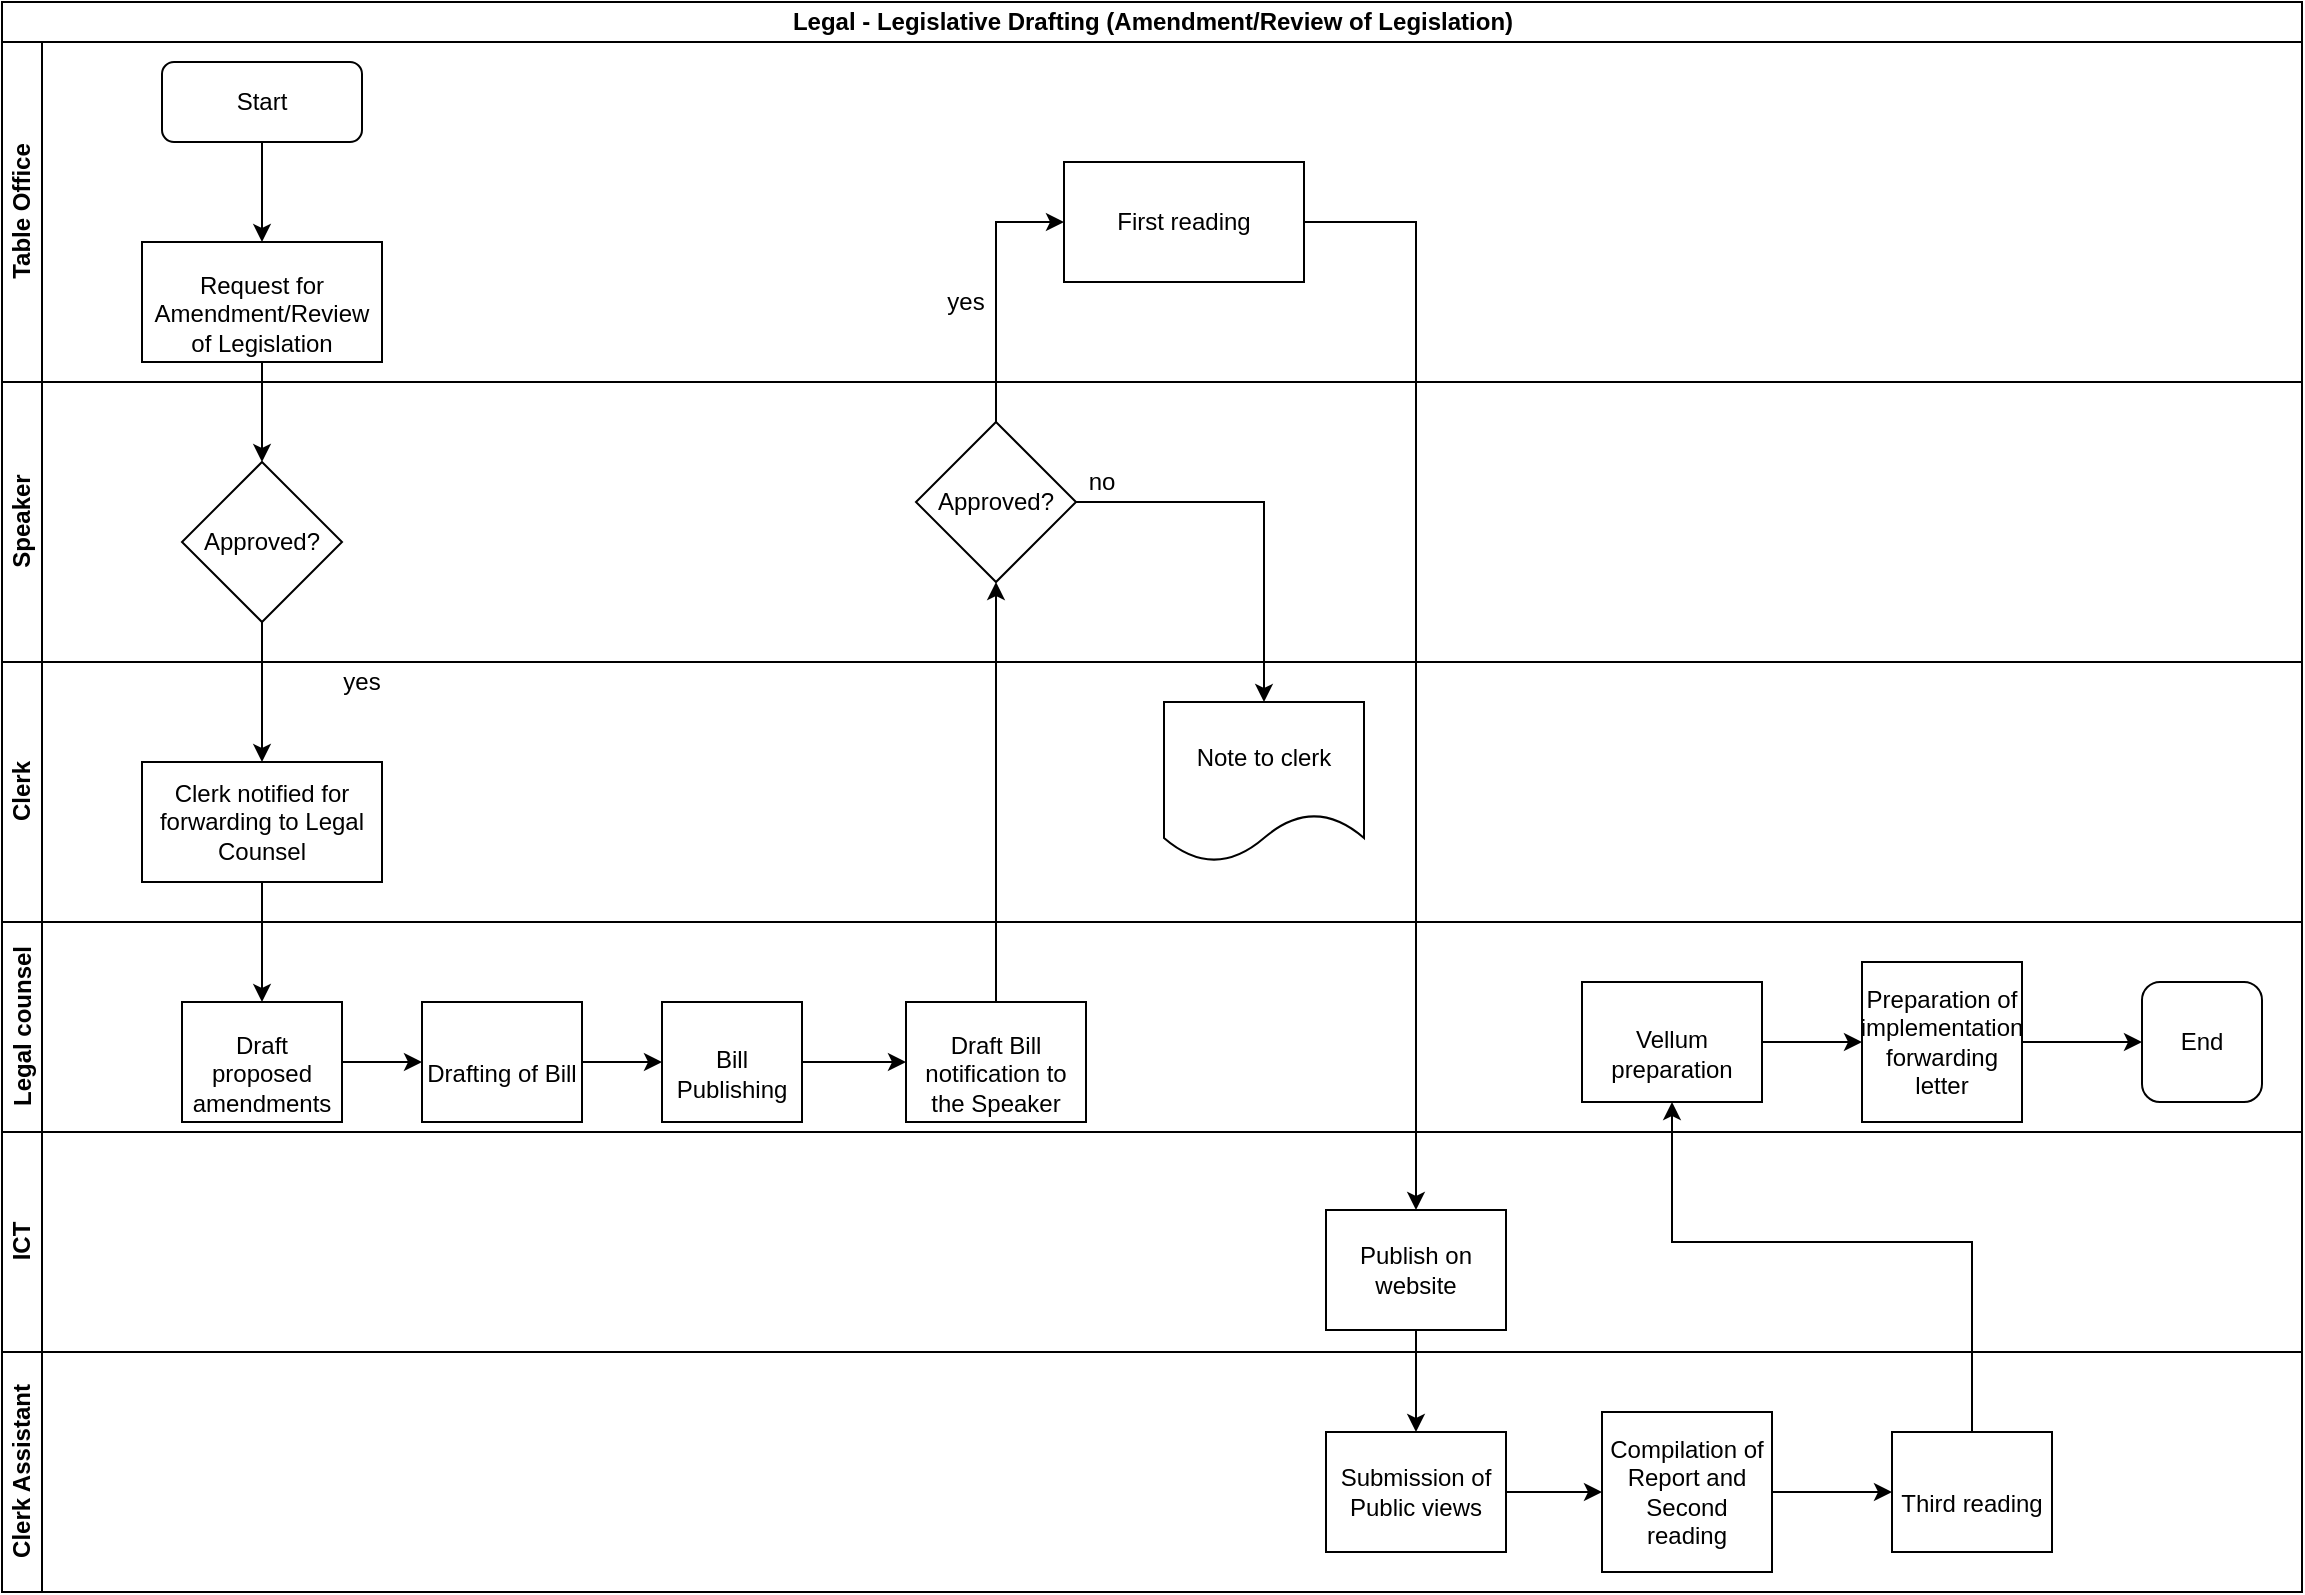 <mxfile version="13.7.7" type="github">
  <diagram id="rBpneA7ACaGHGkdKhGfu" name="Page-1">
    <mxGraphModel dx="910" dy="487" grid="1" gridSize="10" guides="1" tooltips="1" connect="1" arrows="1" fold="1" page="1" pageScale="1" pageWidth="1169" pageHeight="827" math="0" shadow="0">
      <root>
        <mxCell id="0" />
        <mxCell id="1" parent="0" />
        <mxCell id="KdFxd-YrfLyibWVKEqrB-1" value="Legal - Legislative Drafting (Amendment/Review of Legislation)" style="swimlane;html=1;childLayout=stackLayout;resizeParent=1;resizeParentMax=0;horizontal=1;startSize=20;horizontalStack=0;" parent="1" vertex="1">
          <mxGeometry x="30" y="20" width="1150" height="795" as="geometry" />
        </mxCell>
        <mxCell id="KdFxd-YrfLyibWVKEqrB-2" value="Table Office" style="swimlane;html=1;startSize=20;horizontal=0;" parent="KdFxd-YrfLyibWVKEqrB-1" vertex="1">
          <mxGeometry y="20" width="1150" height="170" as="geometry" />
        </mxCell>
        <mxCell id="KdFxd-YrfLyibWVKEqrB-8" value="Start" style="rounded=1;whiteSpace=wrap;html=1;" parent="KdFxd-YrfLyibWVKEqrB-2" vertex="1">
          <mxGeometry x="80" y="10" width="100" height="40" as="geometry" />
        </mxCell>
        <mxCell id="PsoJBXkq9CGgPRUY1Pmr-3" value="First reading" style="whiteSpace=wrap;html=1;rounded=0;" vertex="1" parent="KdFxd-YrfLyibWVKEqrB-2">
          <mxGeometry x="531" y="60" width="120" height="60" as="geometry" />
        </mxCell>
        <mxCell id="KdFxd-YrfLyibWVKEqrB-11" value="" style="edgeStyle=orthogonalEdgeStyle;rounded=0;orthogonalLoop=1;jettySize=auto;html=1;entryX=0.5;entryY=0;entryDx=0;entryDy=0;" parent="KdFxd-YrfLyibWVKEqrB-2" source="KdFxd-YrfLyibWVKEqrB-8" target="KdFxd-YrfLyibWVKEqrB-9" edge="1">
          <mxGeometry relative="1" as="geometry">
            <mxPoint x="150" y="120" as="targetPoint" />
          </mxGeometry>
        </mxCell>
        <mxCell id="KdFxd-YrfLyibWVKEqrB-9" value="&lt;p class=&quot;western&quot; style=&quot;margin-bottom: 0in&quot; lang=&quot;en-GB&quot;&gt;&lt;br/&gt;Request for Amendment/Review of Legislation&lt;/p&gt;&lt;br/&gt;" style="rounded=0;whiteSpace=wrap;html=1;" parent="KdFxd-YrfLyibWVKEqrB-2" vertex="1">
          <mxGeometry x="70" y="100" width="120" height="60" as="geometry" />
        </mxCell>
        <mxCell id="PsoJBXkq9CGgPRUY1Pmr-5" value="yes" style="text;html=1;strokeColor=none;fillColor=none;align=center;verticalAlign=middle;whiteSpace=wrap;rounded=0;" vertex="1" parent="KdFxd-YrfLyibWVKEqrB-2">
          <mxGeometry x="462" y="120" width="40" height="20" as="geometry" />
        </mxCell>
        <mxCell id="KdFxd-YrfLyibWVKEqrB-3" value="Speaker" style="swimlane;html=1;startSize=20;horizontal=0;" parent="KdFxd-YrfLyibWVKEqrB-1" vertex="1">
          <mxGeometry y="190" width="1150" height="140" as="geometry" />
        </mxCell>
        <mxCell id="PsoJBXkq9CGgPRUY1Pmr-15" value="no" style="text;html=1;strokeColor=none;fillColor=none;align=center;verticalAlign=middle;whiteSpace=wrap;rounded=0;" vertex="1" parent="KdFxd-YrfLyibWVKEqrB-3">
          <mxGeometry x="530" y="40" width="40" height="20" as="geometry" />
        </mxCell>
        <mxCell id="PsoJBXkq9CGgPRUY1Pmr-1" value="Approved?" style="rhombus;whiteSpace=wrap;html=1;rounded=0;" vertex="1" parent="KdFxd-YrfLyibWVKEqrB-3">
          <mxGeometry x="457" y="20" width="80" height="80" as="geometry" />
        </mxCell>
        <mxCell id="KdFxd-YrfLyibWVKEqrB-12" value="Approved?" style="rhombus;whiteSpace=wrap;html=1;rounded=0;" parent="KdFxd-YrfLyibWVKEqrB-3" vertex="1">
          <mxGeometry x="90" y="40" width="80" height="80" as="geometry" />
        </mxCell>
        <mxCell id="KdFxd-YrfLyibWVKEqrB-4" value="Clerk" style="swimlane;html=1;startSize=20;horizontal=0;" parent="KdFxd-YrfLyibWVKEqrB-1" vertex="1">
          <mxGeometry y="330" width="1150" height="130" as="geometry" />
        </mxCell>
        <mxCell id="PsoJBXkq9CGgPRUY1Pmr-14" value="yes" style="text;html=1;strokeColor=none;fillColor=none;align=center;verticalAlign=middle;whiteSpace=wrap;rounded=0;" vertex="1" parent="KdFxd-YrfLyibWVKEqrB-4">
          <mxGeometry x="160" width="40" height="20" as="geometry" />
        </mxCell>
        <mxCell id="PsoJBXkq9CGgPRUY1Pmr-6" value="Note to clerk" style="shape=document;whiteSpace=wrap;html=1;boundedLbl=1;rounded=0;" vertex="1" parent="KdFxd-YrfLyibWVKEqrB-4">
          <mxGeometry x="581" y="20" width="100" height="80" as="geometry" />
        </mxCell>
        <mxCell id="KdFxd-YrfLyibWVKEqrB-14" value="Clerk notified for forwarding to Legal Counsel" style="whiteSpace=wrap;html=1;rounded=0;" parent="KdFxd-YrfLyibWVKEqrB-4" vertex="1">
          <mxGeometry x="70" y="50" width="120" height="60" as="geometry" />
        </mxCell>
        <mxCell id="KdFxd-YrfLyibWVKEqrB-5" value="Legal counsel" style="swimlane;html=1;startSize=20;horizontal=0;" parent="KdFxd-YrfLyibWVKEqrB-1" vertex="1">
          <mxGeometry y="460" width="1150" height="105" as="geometry" />
        </mxCell>
        <mxCell id="PsoJBXkq9CGgPRUY1Pmr-24" value="End" style="rounded=1;whiteSpace=wrap;html=1;" vertex="1" parent="KdFxd-YrfLyibWVKEqrB-5">
          <mxGeometry x="1070" y="30" width="60" height="60" as="geometry" />
        </mxCell>
        <mxCell id="PsoJBXkq9CGgPRUY1Pmr-18" value="&lt;br/&gt;&lt;p style=&quot;margin-bottom: 0in&quot;&gt;Vellum preparation&lt;/p&gt;&lt;br/&gt;" style="whiteSpace=wrap;html=1;rounded=0;" vertex="1" parent="KdFxd-YrfLyibWVKEqrB-5">
          <mxGeometry x="790" y="30" width="90" height="60" as="geometry" />
        </mxCell>
        <mxCell id="KdFxd-YrfLyibWVKEqrB-22" value="&lt;p class=&quot;western&quot; style=&quot;margin-bottom: 0in&quot; lang=&quot;en-GB&quot;&gt;Draft Bill notification to the Speaker&lt;/p&gt;" style="whiteSpace=wrap;html=1;rounded=0;" parent="KdFxd-YrfLyibWVKEqrB-5" vertex="1">
          <mxGeometry x="452" y="40" width="90" height="60" as="geometry" />
        </mxCell>
        <mxCell id="KdFxd-YrfLyibWVKEqrB-16" value="&lt;p class=&quot;western&quot; style=&quot;margin-bottom: 0in&quot; lang=&quot;en-GB&quot;&gt;&lt;br/&gt;Draft proposed amendments&lt;/p&gt;&lt;br/&gt;" style="whiteSpace=wrap;html=1;rounded=0;" parent="KdFxd-YrfLyibWVKEqrB-5" vertex="1">
          <mxGeometry x="90" y="40" width="80" height="60" as="geometry" />
        </mxCell>
        <mxCell id="KdFxd-YrfLyibWVKEqrB-23" value="" style="edgeStyle=orthogonalEdgeStyle;rounded=0;orthogonalLoop=1;jettySize=auto;html=1;" parent="KdFxd-YrfLyibWVKEqrB-5" source="KdFxd-YrfLyibWVKEqrB-20" target="KdFxd-YrfLyibWVKEqrB-22" edge="1">
          <mxGeometry relative="1" as="geometry" />
        </mxCell>
        <mxCell id="KdFxd-YrfLyibWVKEqrB-20" value="&lt;p class=&quot;western&quot; style=&quot;margin-bottom: 0in&quot; lang=&quot;en-GB&quot;&gt;Bill Publishing&lt;/p&gt;" style="whiteSpace=wrap;html=1;rounded=0;" parent="KdFxd-YrfLyibWVKEqrB-5" vertex="1">
          <mxGeometry x="330" y="40" width="70" height="60" as="geometry" />
        </mxCell>
        <mxCell id="KdFxd-YrfLyibWVKEqrB-6" value="ICT" style="swimlane;html=1;startSize=20;horizontal=0;" parent="KdFxd-YrfLyibWVKEqrB-1" vertex="1">
          <mxGeometry y="565" width="1150" height="110" as="geometry" />
        </mxCell>
        <mxCell id="PsoJBXkq9CGgPRUY1Pmr-8" value="Publish on website" style="whiteSpace=wrap;html=1;rounded=0;" vertex="1" parent="KdFxd-YrfLyibWVKEqrB-6">
          <mxGeometry x="662" y="39" width="90" height="60" as="geometry" />
        </mxCell>
        <mxCell id="KdFxd-YrfLyibWVKEqrB-7" value="Clerk Assistant" style="swimlane;html=1;startSize=20;horizontal=0;" parent="KdFxd-YrfLyibWVKEqrB-1" vertex="1">
          <mxGeometry y="675" width="1150" height="120" as="geometry" />
        </mxCell>
        <mxCell id="PsoJBXkq9CGgPRUY1Pmr-16" value="&lt;br/&gt;&lt;p style=&quot;margin-bottom: 0in&quot;&gt;Third reading&lt;/p&gt;&lt;br/&gt;" style="whiteSpace=wrap;html=1;rounded=0;" vertex="1" parent="KdFxd-YrfLyibWVKEqrB-7">
          <mxGeometry x="945" y="40" width="80" height="60" as="geometry" />
        </mxCell>
        <mxCell id="PsoJBXkq9CGgPRUY1Pmr-12" value="Compilation of Report and Second reading" style="whiteSpace=wrap;html=1;rounded=0;" vertex="1" parent="KdFxd-YrfLyibWVKEqrB-7">
          <mxGeometry x="800" y="30" width="85" height="80" as="geometry" />
        </mxCell>
        <mxCell id="PsoJBXkq9CGgPRUY1Pmr-10" value="Submission of Public views" style="whiteSpace=wrap;html=1;rounded=0;" vertex="1" parent="KdFxd-YrfLyibWVKEqrB-7">
          <mxGeometry x="662" y="40" width="90" height="60" as="geometry" />
        </mxCell>
        <mxCell id="PsoJBXkq9CGgPRUY1Pmr-13" value="" style="edgeStyle=orthogonalEdgeStyle;rounded=0;orthogonalLoop=1;jettySize=auto;html=1;" edge="1" parent="KdFxd-YrfLyibWVKEqrB-7" source="PsoJBXkq9CGgPRUY1Pmr-10" target="PsoJBXkq9CGgPRUY1Pmr-12">
          <mxGeometry relative="1" as="geometry" />
        </mxCell>
        <mxCell id="PsoJBXkq9CGgPRUY1Pmr-17" value="" style="edgeStyle=orthogonalEdgeStyle;rounded=0;orthogonalLoop=1;jettySize=auto;html=1;" edge="1" parent="KdFxd-YrfLyibWVKEqrB-7" source="PsoJBXkq9CGgPRUY1Pmr-12" target="PsoJBXkq9CGgPRUY1Pmr-16">
          <mxGeometry relative="1" as="geometry" />
        </mxCell>
        <mxCell id="KdFxd-YrfLyibWVKEqrB-13" value="" style="edgeStyle=orthogonalEdgeStyle;rounded=0;orthogonalLoop=1;jettySize=auto;html=1;" parent="KdFxd-YrfLyibWVKEqrB-1" source="KdFxd-YrfLyibWVKEqrB-9" target="KdFxd-YrfLyibWVKEqrB-12" edge="1">
          <mxGeometry relative="1" as="geometry" />
        </mxCell>
        <mxCell id="KdFxd-YrfLyibWVKEqrB-15" value="" style="edgeStyle=orthogonalEdgeStyle;rounded=0;orthogonalLoop=1;jettySize=auto;html=1;" parent="KdFxd-YrfLyibWVKEqrB-1" source="KdFxd-YrfLyibWVKEqrB-12" target="KdFxd-YrfLyibWVKEqrB-14" edge="1">
          <mxGeometry relative="1" as="geometry" />
        </mxCell>
        <mxCell id="KdFxd-YrfLyibWVKEqrB-17" value="" style="edgeStyle=orthogonalEdgeStyle;rounded=0;orthogonalLoop=1;jettySize=auto;html=1;" parent="KdFxd-YrfLyibWVKEqrB-1" source="KdFxd-YrfLyibWVKEqrB-14" target="KdFxd-YrfLyibWVKEqrB-16" edge="1">
          <mxGeometry relative="1" as="geometry" />
        </mxCell>
        <mxCell id="PsoJBXkq9CGgPRUY1Pmr-2" value="" style="edgeStyle=orthogonalEdgeStyle;rounded=0;orthogonalLoop=1;jettySize=auto;html=1;exitX=0.5;exitY=0;exitDx=0;exitDy=0;" edge="1" parent="KdFxd-YrfLyibWVKEqrB-1" source="KdFxd-YrfLyibWVKEqrB-22" target="PsoJBXkq9CGgPRUY1Pmr-1">
          <mxGeometry relative="1" as="geometry">
            <mxPoint x="452" y="530" as="sourcePoint" />
          </mxGeometry>
        </mxCell>
        <mxCell id="PsoJBXkq9CGgPRUY1Pmr-4" value="" style="edgeStyle=orthogonalEdgeStyle;rounded=0;orthogonalLoop=1;jettySize=auto;html=1;exitX=0.5;exitY=0;exitDx=0;exitDy=0;" edge="1" parent="KdFxd-YrfLyibWVKEqrB-1" source="PsoJBXkq9CGgPRUY1Pmr-1" target="PsoJBXkq9CGgPRUY1Pmr-3">
          <mxGeometry relative="1" as="geometry">
            <Array as="points">
              <mxPoint x="497" y="110" />
            </Array>
          </mxGeometry>
        </mxCell>
        <mxCell id="PsoJBXkq9CGgPRUY1Pmr-9" value="" style="edgeStyle=orthogonalEdgeStyle;rounded=0;orthogonalLoop=1;jettySize=auto;html=1;" edge="1" parent="KdFxd-YrfLyibWVKEqrB-1" source="PsoJBXkq9CGgPRUY1Pmr-3" target="PsoJBXkq9CGgPRUY1Pmr-8">
          <mxGeometry relative="1" as="geometry" />
        </mxCell>
        <mxCell id="PsoJBXkq9CGgPRUY1Pmr-11" value="" style="edgeStyle=orthogonalEdgeStyle;rounded=0;orthogonalLoop=1;jettySize=auto;html=1;" edge="1" parent="KdFxd-YrfLyibWVKEqrB-1" source="PsoJBXkq9CGgPRUY1Pmr-8" target="PsoJBXkq9CGgPRUY1Pmr-10">
          <mxGeometry relative="1" as="geometry" />
        </mxCell>
        <mxCell id="PsoJBXkq9CGgPRUY1Pmr-7" value="" style="edgeStyle=orthogonalEdgeStyle;rounded=0;orthogonalLoop=1;jettySize=auto;html=1;" edge="1" parent="KdFxd-YrfLyibWVKEqrB-1" source="PsoJBXkq9CGgPRUY1Pmr-1" target="PsoJBXkq9CGgPRUY1Pmr-6">
          <mxGeometry relative="1" as="geometry" />
        </mxCell>
        <mxCell id="PsoJBXkq9CGgPRUY1Pmr-19" value="" style="edgeStyle=orthogonalEdgeStyle;rounded=0;orthogonalLoop=1;jettySize=auto;html=1;" edge="1" parent="KdFxd-YrfLyibWVKEqrB-1" source="PsoJBXkq9CGgPRUY1Pmr-16" target="PsoJBXkq9CGgPRUY1Pmr-18">
          <mxGeometry relative="1" as="geometry">
            <Array as="points">
              <mxPoint x="985" y="620" />
              <mxPoint x="835" y="620" />
            </Array>
          </mxGeometry>
        </mxCell>
        <mxCell id="KdFxd-YrfLyibWVKEqrB-21" value="" style="edgeStyle=orthogonalEdgeStyle;rounded=0;orthogonalLoop=1;jettySize=auto;html=1;" parent="1" source="KdFxd-YrfLyibWVKEqrB-18" target="KdFxd-YrfLyibWVKEqrB-20" edge="1">
          <mxGeometry relative="1" as="geometry" />
        </mxCell>
        <mxCell id="KdFxd-YrfLyibWVKEqrB-18" value="&lt;p class=&quot;western&quot; style=&quot;margin-bottom: 0in&quot; lang=&quot;en-GB&quot;&gt;&lt;br/&gt;Drafting of Bill&lt;/p&gt;&lt;br/&gt;" style="whiteSpace=wrap;html=1;rounded=0;" parent="1" vertex="1">
          <mxGeometry x="240" y="520" width="80" height="60" as="geometry" />
        </mxCell>
        <mxCell id="KdFxd-YrfLyibWVKEqrB-19" value="" style="edgeStyle=orthogonalEdgeStyle;rounded=0;orthogonalLoop=1;jettySize=auto;html=1;" parent="1" source="KdFxd-YrfLyibWVKEqrB-16" target="KdFxd-YrfLyibWVKEqrB-18" edge="1">
          <mxGeometry relative="1" as="geometry" />
        </mxCell>
        <mxCell id="PsoJBXkq9CGgPRUY1Pmr-23" value="" style="edgeStyle=orthogonalEdgeStyle;rounded=0;orthogonalLoop=1;jettySize=auto;html=1;" edge="1" parent="1" source="PsoJBXkq9CGgPRUY1Pmr-20">
          <mxGeometry relative="1" as="geometry">
            <mxPoint x="1100" y="540" as="targetPoint" />
          </mxGeometry>
        </mxCell>
        <mxCell id="PsoJBXkq9CGgPRUY1Pmr-20" value="Preparation of implementation forwarding letter" style="whiteSpace=wrap;html=1;rounded=0;" vertex="1" parent="1">
          <mxGeometry x="960" y="500" width="80" height="80" as="geometry" />
        </mxCell>
        <mxCell id="PsoJBXkq9CGgPRUY1Pmr-21" value="" style="edgeStyle=orthogonalEdgeStyle;rounded=0;orthogonalLoop=1;jettySize=auto;html=1;" edge="1" parent="1" source="PsoJBXkq9CGgPRUY1Pmr-18" target="PsoJBXkq9CGgPRUY1Pmr-20">
          <mxGeometry relative="1" as="geometry" />
        </mxCell>
      </root>
    </mxGraphModel>
  </diagram>
</mxfile>
